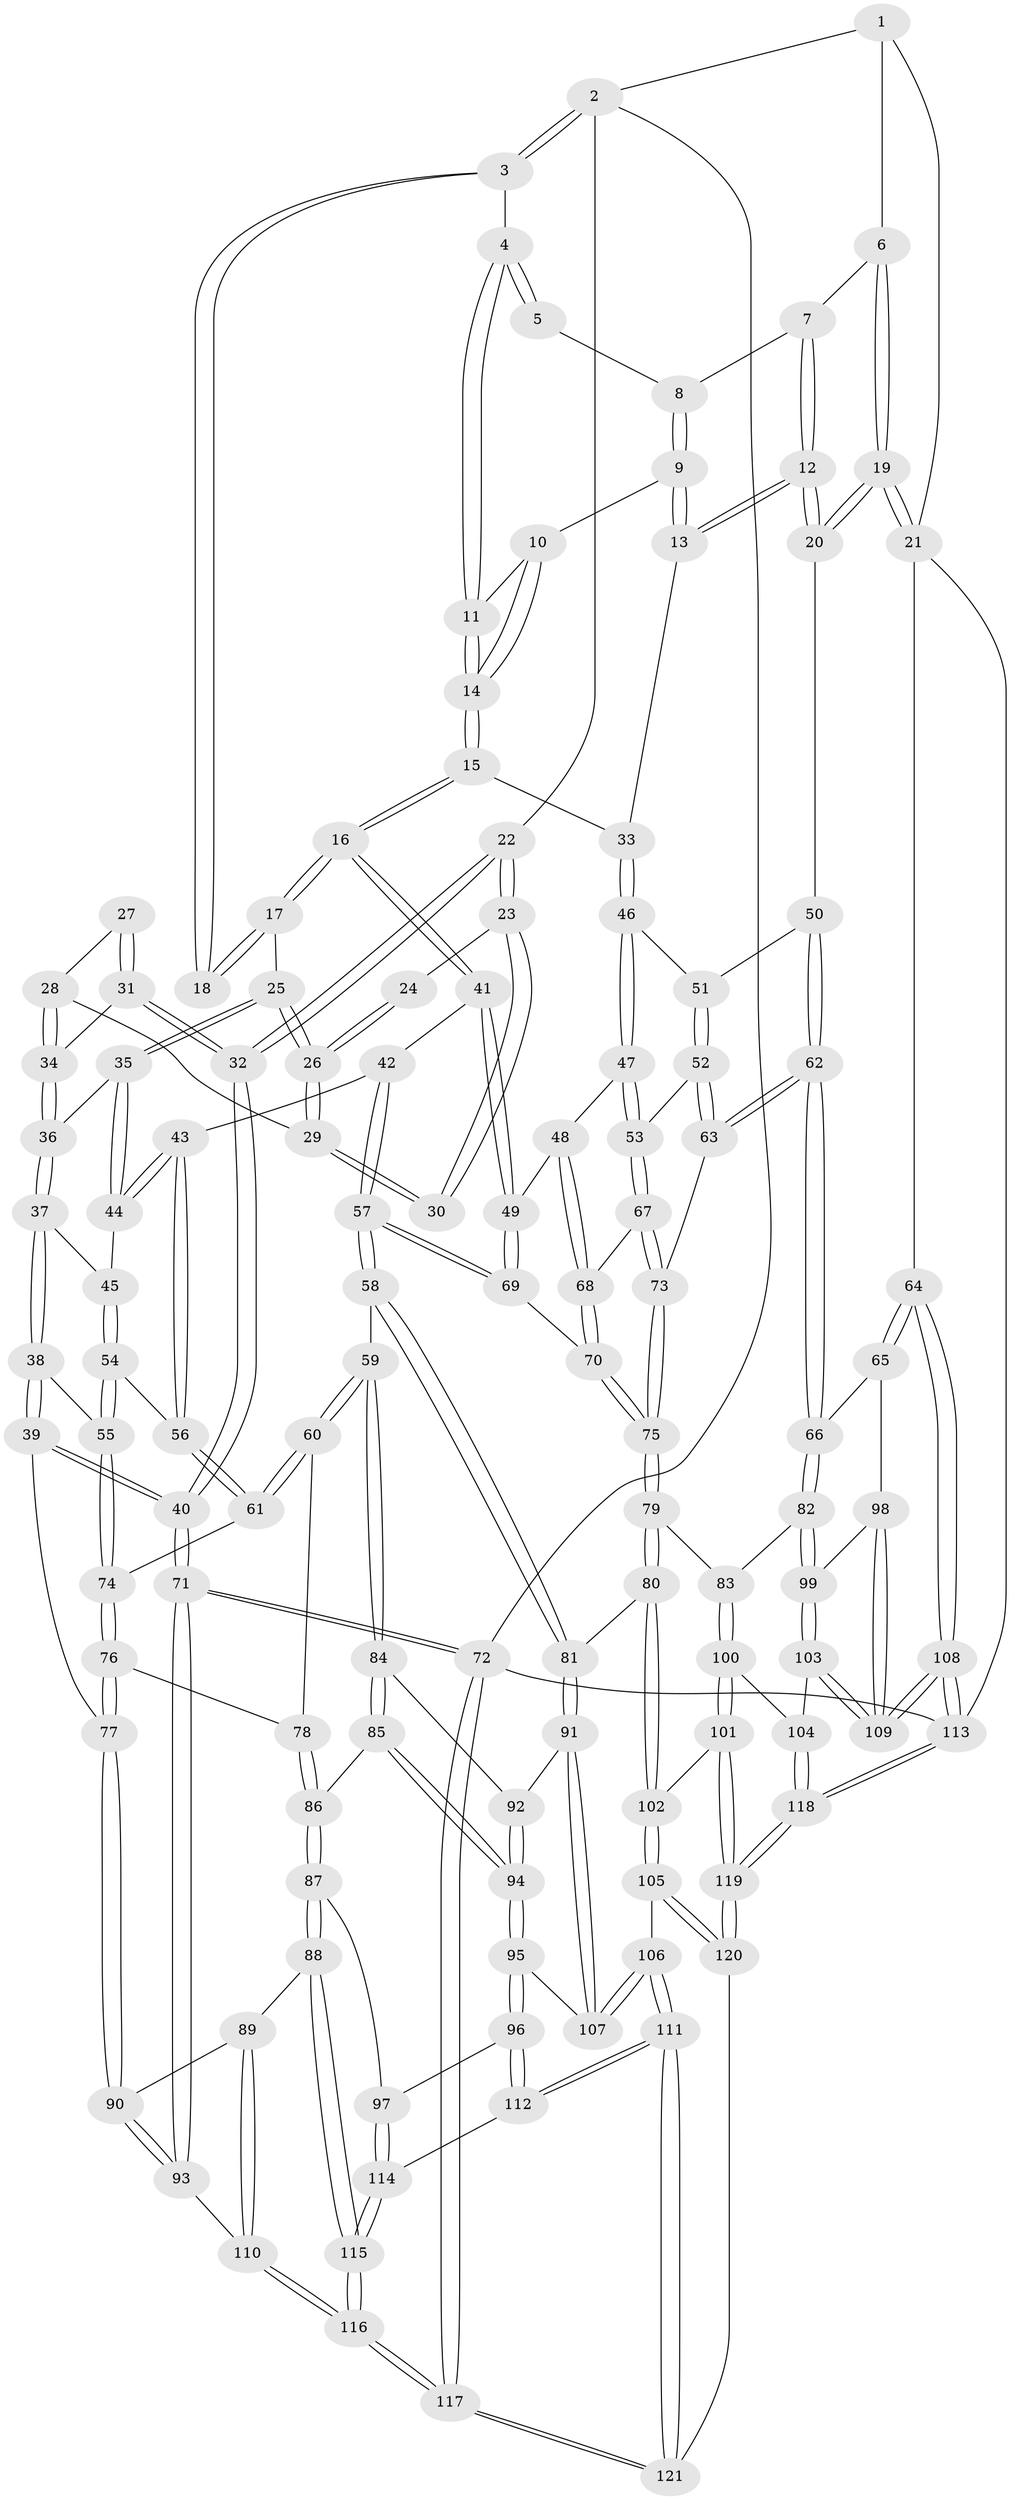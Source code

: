 // Generated by graph-tools (version 1.1) at 2025/51/03/09/25 03:51:11]
// undirected, 121 vertices, 299 edges
graph export_dot {
graph [start="1"]
  node [color=gray90,style=filled];
  1 [pos="+0.845064733606219+0"];
  2 [pos="+0+0"];
  3 [pos="+0.5757772111661003+0"];
  4 [pos="+0.5925742725442172+0"];
  5 [pos="+0.7703843130318275+0"];
  6 [pos="+1+0.09562261295846103"];
  7 [pos="+0.8517225398690862+0"];
  8 [pos="+0.8338490429537087+0"];
  9 [pos="+0.7780759179213493+0.15418642302359414"];
  10 [pos="+0.7514801302147366+0.1338707396104146"];
  11 [pos="+0.6364046569042441+0.011142037517312225"];
  12 [pos="+0.8906155265837968+0.2614409203406723"];
  13 [pos="+0.8631437564646397+0.2515908633834552"];
  14 [pos="+0.6008410872998643+0.23225580499502102"];
  15 [pos="+0.5944517820961702+0.2566993208387756"];
  16 [pos="+0.5354270438178125+0.26973783926643646"];
  17 [pos="+0.46691452549114526+0.23773748538449085"];
  18 [pos="+0.4417958786457486+0.06864382529368658"];
  19 [pos="+1+0.263392558599859"];
  20 [pos="+0.9064657278420348+0.2726843085826354"];
  21 [pos="+1+0.27352609977542786"];
  22 [pos="+0+0"];
  23 [pos="+0.11240696152818465+0"];
  24 [pos="+0.3137277444551832+0.0985583191592048"];
  25 [pos="+0.39325325026556995+0.262489477986269"];
  26 [pos="+0.31742171500997046+0.20218828553618068"];
  27 [pos="+0.20551680772696004+0.18439177814234117"];
  28 [pos="+0.273046761765892+0.21868859465258503"];
  29 [pos="+0.28522544124974397+0.2109812853081743"];
  30 [pos="+0.1527808091258819+0.06867551789476951"];
  31 [pos="+0.20462964639316558+0.2740562529898839"];
  32 [pos="+0+0.10312529345378378"];
  33 [pos="+0.6243544437117254+0.27204594721493314"];
  34 [pos="+0.2194369194067886+0.28614577055940915"];
  35 [pos="+0.3717913583347673+0.29505762723355894"];
  36 [pos="+0.22417547405399185+0.3002794028012479"];
  37 [pos="+0.20929814878707725+0.38399737742390955"];
  38 [pos="+0.05391063078789693+0.43826569896972606"];
  39 [pos="+0+0.45299624967139035"];
  40 [pos="+0+0.4261361922854855"];
  41 [pos="+0.5070262090589034+0.41165710393377997"];
  42 [pos="+0.38660740632675866+0.41208453083079766"];
  43 [pos="+0.3826657513162444+0.41027777223647904"];
  44 [pos="+0.3648178930690762+0.33758597689289005"];
  45 [pos="+0.22155996777570502+0.39095888209707946"];
  46 [pos="+0.6565667966004712+0.3728774917877501"];
  47 [pos="+0.6059902051953754+0.43993971486743505"];
  48 [pos="+0.5543907120235462+0.43135850415302013"];
  49 [pos="+0.5083687451345923+0.41444058742119394"];
  50 [pos="+0.87398308754735+0.32862601211969383"];
  51 [pos="+0.7160207100449261+0.4133964476636988"];
  52 [pos="+0.7102201331236959+0.476962849995759"];
  53 [pos="+0.6230236879185204+0.46887068552011174"];
  54 [pos="+0.28081290047243485+0.45688764650630825"];
  55 [pos="+0.2044232441760384+0.5141104588903885"];
  56 [pos="+0.2986599237744085+0.46693051316058287"];
  57 [pos="+0.43981745401718814+0.5839682541469225"];
  58 [pos="+0.43165017676703427+0.5919395256664585"];
  59 [pos="+0.4296583620793964+0.5931150866846052"];
  60 [pos="+0.3688121408797952+0.5673705009589349"];
  61 [pos="+0.3034055140115969+0.48575886167614407"];
  62 [pos="+0.832575708017531+0.5684522271685811"];
  63 [pos="+0.7497208747620694+0.5561182886909085"];
  64 [pos="+1+0.6116047825835565"];
  65 [pos="+0.932175609047656+0.6181312714269122"];
  66 [pos="+0.8333899105270707+0.569294159016334"];
  67 [pos="+0.6046143737915056+0.5285725195185866"];
  68 [pos="+0.581057998616089+0.5380740078602098"];
  69 [pos="+0.4809476328984601+0.5609192842369474"];
  70 [pos="+0.5361274896400576+0.5677237297592852"];
  71 [pos="+0+0.710520221623507"];
  72 [pos="+0+1"];
  73 [pos="+0.70889760444493+0.577965527629888"];
  74 [pos="+0.22638495548015633+0.5832761715900885"];
  75 [pos="+0.635484955465968+0.6790962994961098"];
  76 [pos="+0.21994623973374763+0.6182269425326801"];
  77 [pos="+0.15913362465916878+0.6364518448034001"];
  78 [pos="+0.22967724239121523+0.6217916690120397"];
  79 [pos="+0.6343923138812324+0.6923027013415571"];
  80 [pos="+0.5915391759906119+0.7280823179146664"];
  81 [pos="+0.5843527958916308+0.7298389771812543"];
  82 [pos="+0.7546820828546961+0.7345397055761967"];
  83 [pos="+0.6990268183169679+0.7308497801055122"];
  84 [pos="+0.42941538564347276+0.5938528841056829"];
  85 [pos="+0.3388231549627849+0.6864929978713495"];
  86 [pos="+0.2863112384147841+0.6840281982008399"];
  87 [pos="+0.2366062343530274+0.8065311980149157"];
  88 [pos="+0.17334282504994622+0.8130792193330573"];
  89 [pos="+0.13721689362080047+0.7815984050185394"];
  90 [pos="+0.1298646004951113+0.7737241213649675"];
  91 [pos="+0.5253407865759044+0.7663190473510028"];
  92 [pos="+0.4455415004686919+0.6910541734806368"];
  93 [pos="+0+0.7671340468315901"];
  94 [pos="+0.3775565980616718+0.7956014001360153"];
  95 [pos="+0.3771215197844244+0.8068403500940758"];
  96 [pos="+0.3628082668456191+0.8199571844638976"];
  97 [pos="+0.29699981647217416+0.8278812370539297"];
  98 [pos="+0.8563941486620603+0.7838371711322335"];
  99 [pos="+0.8129811992017247+0.790803968039992"];
  100 [pos="+0.686902313310776+0.880124437406108"];
  101 [pos="+0.6676304851703172+0.8883707591657759"];
  102 [pos="+0.6480968321683179+0.888751674712441"];
  103 [pos="+0.7620655287745234+0.8773108835402432"];
  104 [pos="+0.7594275144124941+0.8791997554185299"];
  105 [pos="+0.5807598095902322+0.9237487193958012"];
  106 [pos="+0.5270399559412823+0.8951776551120683"];
  107 [pos="+0.49542587847724656+0.8165662753623557"];
  108 [pos="+1+1"];
  109 [pos="+1+0.9943183839624986"];
  110 [pos="+0.04296456289574521+0.9094517683269548"];
  111 [pos="+0.41788008436446566+0.9588709060273567"];
  112 [pos="+0.39434712440530234+0.9300514673699674"];
  113 [pos="+1+1"];
  114 [pos="+0.2881989850206798+0.9421172767404798"];
  115 [pos="+0.13236064352344948+1"];
  116 [pos="+0.11277677475212672+1"];
  117 [pos="+0.0953686579359066+1"];
  118 [pos="+0.8794342998187772+1"];
  119 [pos="+0.8196478576586603+1"];
  120 [pos="+0.5764959314256944+1"];
  121 [pos="+0.3885099968784558+1"];
  1 -- 2;
  1 -- 6;
  1 -- 21;
  2 -- 3;
  2 -- 3;
  2 -- 22;
  2 -- 72;
  3 -- 4;
  3 -- 18;
  3 -- 18;
  4 -- 5;
  4 -- 5;
  4 -- 11;
  4 -- 11;
  5 -- 8;
  6 -- 7;
  6 -- 19;
  6 -- 19;
  7 -- 8;
  7 -- 12;
  7 -- 12;
  8 -- 9;
  8 -- 9;
  9 -- 10;
  9 -- 13;
  9 -- 13;
  10 -- 11;
  10 -- 14;
  10 -- 14;
  11 -- 14;
  11 -- 14;
  12 -- 13;
  12 -- 13;
  12 -- 20;
  12 -- 20;
  13 -- 33;
  14 -- 15;
  14 -- 15;
  15 -- 16;
  15 -- 16;
  15 -- 33;
  16 -- 17;
  16 -- 17;
  16 -- 41;
  16 -- 41;
  17 -- 18;
  17 -- 18;
  17 -- 25;
  19 -- 20;
  19 -- 20;
  19 -- 21;
  19 -- 21;
  20 -- 50;
  21 -- 64;
  21 -- 113;
  22 -- 23;
  22 -- 23;
  22 -- 32;
  22 -- 32;
  23 -- 24;
  23 -- 30;
  23 -- 30;
  24 -- 26;
  24 -- 26;
  25 -- 26;
  25 -- 26;
  25 -- 35;
  25 -- 35;
  26 -- 29;
  26 -- 29;
  27 -- 28;
  27 -- 31;
  27 -- 31;
  28 -- 29;
  28 -- 34;
  28 -- 34;
  29 -- 30;
  29 -- 30;
  31 -- 32;
  31 -- 32;
  31 -- 34;
  32 -- 40;
  32 -- 40;
  33 -- 46;
  33 -- 46;
  34 -- 36;
  34 -- 36;
  35 -- 36;
  35 -- 44;
  35 -- 44;
  36 -- 37;
  36 -- 37;
  37 -- 38;
  37 -- 38;
  37 -- 45;
  38 -- 39;
  38 -- 39;
  38 -- 55;
  39 -- 40;
  39 -- 40;
  39 -- 77;
  40 -- 71;
  40 -- 71;
  41 -- 42;
  41 -- 49;
  41 -- 49;
  42 -- 43;
  42 -- 57;
  42 -- 57;
  43 -- 44;
  43 -- 44;
  43 -- 56;
  43 -- 56;
  44 -- 45;
  45 -- 54;
  45 -- 54;
  46 -- 47;
  46 -- 47;
  46 -- 51;
  47 -- 48;
  47 -- 53;
  47 -- 53;
  48 -- 49;
  48 -- 68;
  48 -- 68;
  49 -- 69;
  49 -- 69;
  50 -- 51;
  50 -- 62;
  50 -- 62;
  51 -- 52;
  51 -- 52;
  52 -- 53;
  52 -- 63;
  52 -- 63;
  53 -- 67;
  53 -- 67;
  54 -- 55;
  54 -- 55;
  54 -- 56;
  55 -- 74;
  55 -- 74;
  56 -- 61;
  56 -- 61;
  57 -- 58;
  57 -- 58;
  57 -- 69;
  57 -- 69;
  58 -- 59;
  58 -- 81;
  58 -- 81;
  59 -- 60;
  59 -- 60;
  59 -- 84;
  59 -- 84;
  60 -- 61;
  60 -- 61;
  60 -- 78;
  61 -- 74;
  62 -- 63;
  62 -- 63;
  62 -- 66;
  62 -- 66;
  63 -- 73;
  64 -- 65;
  64 -- 65;
  64 -- 108;
  64 -- 108;
  65 -- 66;
  65 -- 98;
  66 -- 82;
  66 -- 82;
  67 -- 68;
  67 -- 73;
  67 -- 73;
  68 -- 70;
  68 -- 70;
  69 -- 70;
  70 -- 75;
  70 -- 75;
  71 -- 72;
  71 -- 72;
  71 -- 93;
  71 -- 93;
  72 -- 117;
  72 -- 117;
  72 -- 113;
  73 -- 75;
  73 -- 75;
  74 -- 76;
  74 -- 76;
  75 -- 79;
  75 -- 79;
  76 -- 77;
  76 -- 77;
  76 -- 78;
  77 -- 90;
  77 -- 90;
  78 -- 86;
  78 -- 86;
  79 -- 80;
  79 -- 80;
  79 -- 83;
  80 -- 81;
  80 -- 102;
  80 -- 102;
  81 -- 91;
  81 -- 91;
  82 -- 83;
  82 -- 99;
  82 -- 99;
  83 -- 100;
  83 -- 100;
  84 -- 85;
  84 -- 85;
  84 -- 92;
  85 -- 86;
  85 -- 94;
  85 -- 94;
  86 -- 87;
  86 -- 87;
  87 -- 88;
  87 -- 88;
  87 -- 97;
  88 -- 89;
  88 -- 115;
  88 -- 115;
  89 -- 90;
  89 -- 110;
  89 -- 110;
  90 -- 93;
  90 -- 93;
  91 -- 92;
  91 -- 107;
  91 -- 107;
  92 -- 94;
  92 -- 94;
  93 -- 110;
  94 -- 95;
  94 -- 95;
  95 -- 96;
  95 -- 96;
  95 -- 107;
  96 -- 97;
  96 -- 112;
  96 -- 112;
  97 -- 114;
  97 -- 114;
  98 -- 99;
  98 -- 109;
  98 -- 109;
  99 -- 103;
  99 -- 103;
  100 -- 101;
  100 -- 101;
  100 -- 104;
  101 -- 102;
  101 -- 119;
  101 -- 119;
  102 -- 105;
  102 -- 105;
  103 -- 104;
  103 -- 109;
  103 -- 109;
  104 -- 118;
  104 -- 118;
  105 -- 106;
  105 -- 120;
  105 -- 120;
  106 -- 107;
  106 -- 107;
  106 -- 111;
  106 -- 111;
  108 -- 109;
  108 -- 109;
  108 -- 113;
  108 -- 113;
  110 -- 116;
  110 -- 116;
  111 -- 112;
  111 -- 112;
  111 -- 121;
  111 -- 121;
  112 -- 114;
  113 -- 118;
  113 -- 118;
  114 -- 115;
  114 -- 115;
  115 -- 116;
  115 -- 116;
  116 -- 117;
  116 -- 117;
  117 -- 121;
  117 -- 121;
  118 -- 119;
  118 -- 119;
  119 -- 120;
  119 -- 120;
  120 -- 121;
}
